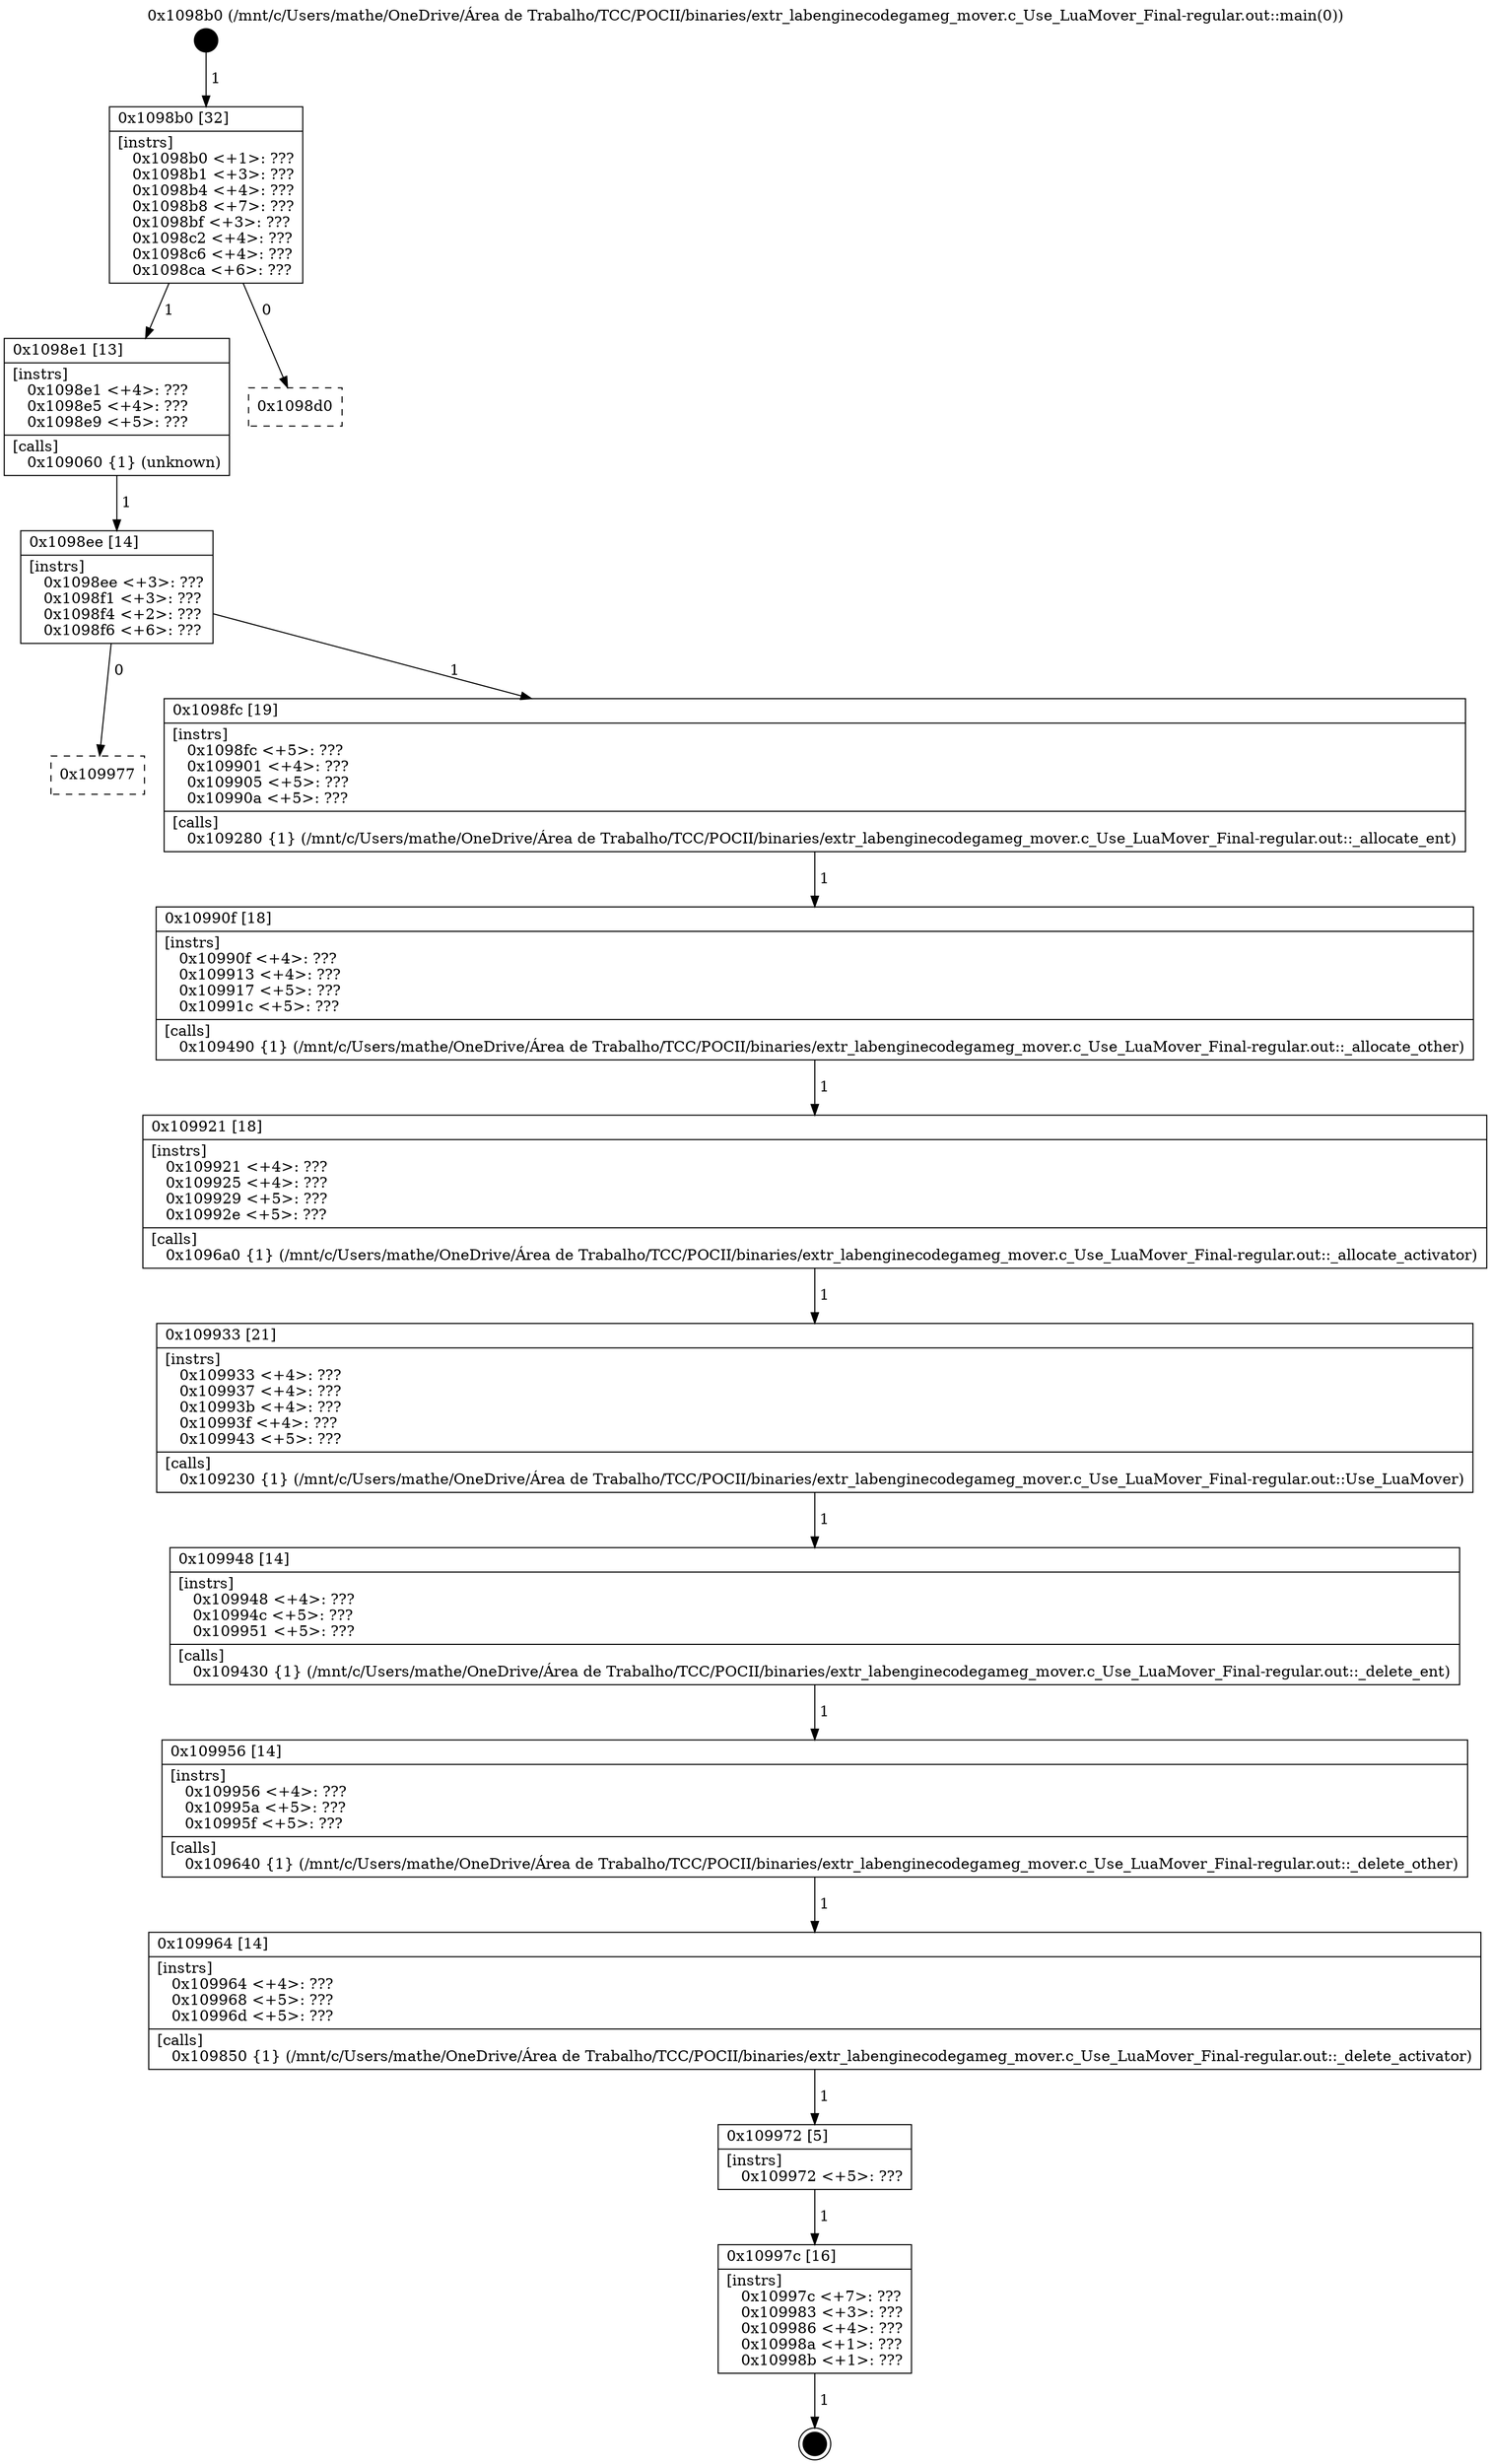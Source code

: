 digraph "0x1098b0" {
  label = "0x1098b0 (/mnt/c/Users/mathe/OneDrive/Área de Trabalho/TCC/POCII/binaries/extr_labenginecodegameg_mover.c_Use_LuaMover_Final-regular.out::main(0))"
  labelloc = "t"
  node[shape=record]

  Entry [label="",width=0.3,height=0.3,shape=circle,fillcolor=black,style=filled]
  "0x1098b0" [label="{
     0x1098b0 [32]\l
     | [instrs]\l
     &nbsp;&nbsp;0x1098b0 \<+1\>: ???\l
     &nbsp;&nbsp;0x1098b1 \<+3\>: ???\l
     &nbsp;&nbsp;0x1098b4 \<+4\>: ???\l
     &nbsp;&nbsp;0x1098b8 \<+7\>: ???\l
     &nbsp;&nbsp;0x1098bf \<+3\>: ???\l
     &nbsp;&nbsp;0x1098c2 \<+4\>: ???\l
     &nbsp;&nbsp;0x1098c6 \<+4\>: ???\l
     &nbsp;&nbsp;0x1098ca \<+6\>: ???\l
  }"]
  "0x1098e1" [label="{
     0x1098e1 [13]\l
     | [instrs]\l
     &nbsp;&nbsp;0x1098e1 \<+4\>: ???\l
     &nbsp;&nbsp;0x1098e5 \<+4\>: ???\l
     &nbsp;&nbsp;0x1098e9 \<+5\>: ???\l
     | [calls]\l
     &nbsp;&nbsp;0x109060 \{1\} (unknown)\l
  }"]
  "0x1098d0" [label="{
     0x1098d0\l
  }", style=dashed]
  "0x1098ee" [label="{
     0x1098ee [14]\l
     | [instrs]\l
     &nbsp;&nbsp;0x1098ee \<+3\>: ???\l
     &nbsp;&nbsp;0x1098f1 \<+3\>: ???\l
     &nbsp;&nbsp;0x1098f4 \<+2\>: ???\l
     &nbsp;&nbsp;0x1098f6 \<+6\>: ???\l
  }"]
  "0x109977" [label="{
     0x109977\l
  }", style=dashed]
  "0x1098fc" [label="{
     0x1098fc [19]\l
     | [instrs]\l
     &nbsp;&nbsp;0x1098fc \<+5\>: ???\l
     &nbsp;&nbsp;0x109901 \<+4\>: ???\l
     &nbsp;&nbsp;0x109905 \<+5\>: ???\l
     &nbsp;&nbsp;0x10990a \<+5\>: ???\l
     | [calls]\l
     &nbsp;&nbsp;0x109280 \{1\} (/mnt/c/Users/mathe/OneDrive/Área de Trabalho/TCC/POCII/binaries/extr_labenginecodegameg_mover.c_Use_LuaMover_Final-regular.out::_allocate_ent)\l
  }"]
  Exit [label="",width=0.3,height=0.3,shape=circle,fillcolor=black,style=filled,peripheries=2]
  "0x10990f" [label="{
     0x10990f [18]\l
     | [instrs]\l
     &nbsp;&nbsp;0x10990f \<+4\>: ???\l
     &nbsp;&nbsp;0x109913 \<+4\>: ???\l
     &nbsp;&nbsp;0x109917 \<+5\>: ???\l
     &nbsp;&nbsp;0x10991c \<+5\>: ???\l
     | [calls]\l
     &nbsp;&nbsp;0x109490 \{1\} (/mnt/c/Users/mathe/OneDrive/Área de Trabalho/TCC/POCII/binaries/extr_labenginecodegameg_mover.c_Use_LuaMover_Final-regular.out::_allocate_other)\l
  }"]
  "0x109921" [label="{
     0x109921 [18]\l
     | [instrs]\l
     &nbsp;&nbsp;0x109921 \<+4\>: ???\l
     &nbsp;&nbsp;0x109925 \<+4\>: ???\l
     &nbsp;&nbsp;0x109929 \<+5\>: ???\l
     &nbsp;&nbsp;0x10992e \<+5\>: ???\l
     | [calls]\l
     &nbsp;&nbsp;0x1096a0 \{1\} (/mnt/c/Users/mathe/OneDrive/Área de Trabalho/TCC/POCII/binaries/extr_labenginecodegameg_mover.c_Use_LuaMover_Final-regular.out::_allocate_activator)\l
  }"]
  "0x109933" [label="{
     0x109933 [21]\l
     | [instrs]\l
     &nbsp;&nbsp;0x109933 \<+4\>: ???\l
     &nbsp;&nbsp;0x109937 \<+4\>: ???\l
     &nbsp;&nbsp;0x10993b \<+4\>: ???\l
     &nbsp;&nbsp;0x10993f \<+4\>: ???\l
     &nbsp;&nbsp;0x109943 \<+5\>: ???\l
     | [calls]\l
     &nbsp;&nbsp;0x109230 \{1\} (/mnt/c/Users/mathe/OneDrive/Área de Trabalho/TCC/POCII/binaries/extr_labenginecodegameg_mover.c_Use_LuaMover_Final-regular.out::Use_LuaMover)\l
  }"]
  "0x109948" [label="{
     0x109948 [14]\l
     | [instrs]\l
     &nbsp;&nbsp;0x109948 \<+4\>: ???\l
     &nbsp;&nbsp;0x10994c \<+5\>: ???\l
     &nbsp;&nbsp;0x109951 \<+5\>: ???\l
     | [calls]\l
     &nbsp;&nbsp;0x109430 \{1\} (/mnt/c/Users/mathe/OneDrive/Área de Trabalho/TCC/POCII/binaries/extr_labenginecodegameg_mover.c_Use_LuaMover_Final-regular.out::_delete_ent)\l
  }"]
  "0x109956" [label="{
     0x109956 [14]\l
     | [instrs]\l
     &nbsp;&nbsp;0x109956 \<+4\>: ???\l
     &nbsp;&nbsp;0x10995a \<+5\>: ???\l
     &nbsp;&nbsp;0x10995f \<+5\>: ???\l
     | [calls]\l
     &nbsp;&nbsp;0x109640 \{1\} (/mnt/c/Users/mathe/OneDrive/Área de Trabalho/TCC/POCII/binaries/extr_labenginecodegameg_mover.c_Use_LuaMover_Final-regular.out::_delete_other)\l
  }"]
  "0x109964" [label="{
     0x109964 [14]\l
     | [instrs]\l
     &nbsp;&nbsp;0x109964 \<+4\>: ???\l
     &nbsp;&nbsp;0x109968 \<+5\>: ???\l
     &nbsp;&nbsp;0x10996d \<+5\>: ???\l
     | [calls]\l
     &nbsp;&nbsp;0x109850 \{1\} (/mnt/c/Users/mathe/OneDrive/Área de Trabalho/TCC/POCII/binaries/extr_labenginecodegameg_mover.c_Use_LuaMover_Final-regular.out::_delete_activator)\l
  }"]
  "0x109972" [label="{
     0x109972 [5]\l
     | [instrs]\l
     &nbsp;&nbsp;0x109972 \<+5\>: ???\l
  }"]
  "0x10997c" [label="{
     0x10997c [16]\l
     | [instrs]\l
     &nbsp;&nbsp;0x10997c \<+7\>: ???\l
     &nbsp;&nbsp;0x109983 \<+3\>: ???\l
     &nbsp;&nbsp;0x109986 \<+4\>: ???\l
     &nbsp;&nbsp;0x10998a \<+1\>: ???\l
     &nbsp;&nbsp;0x10998b \<+1\>: ???\l
  }"]
  Entry -> "0x1098b0" [label=" 1"]
  "0x1098b0" -> "0x1098e1" [label=" 1"]
  "0x1098b0" -> "0x1098d0" [label=" 0"]
  "0x1098e1" -> "0x1098ee" [label=" 1"]
  "0x1098ee" -> "0x109977" [label=" 0"]
  "0x1098ee" -> "0x1098fc" [label=" 1"]
  "0x10997c" -> Exit [label=" 1"]
  "0x1098fc" -> "0x10990f" [label=" 1"]
  "0x10990f" -> "0x109921" [label=" 1"]
  "0x109921" -> "0x109933" [label=" 1"]
  "0x109933" -> "0x109948" [label=" 1"]
  "0x109948" -> "0x109956" [label=" 1"]
  "0x109956" -> "0x109964" [label=" 1"]
  "0x109964" -> "0x109972" [label=" 1"]
  "0x109972" -> "0x10997c" [label=" 1"]
}
